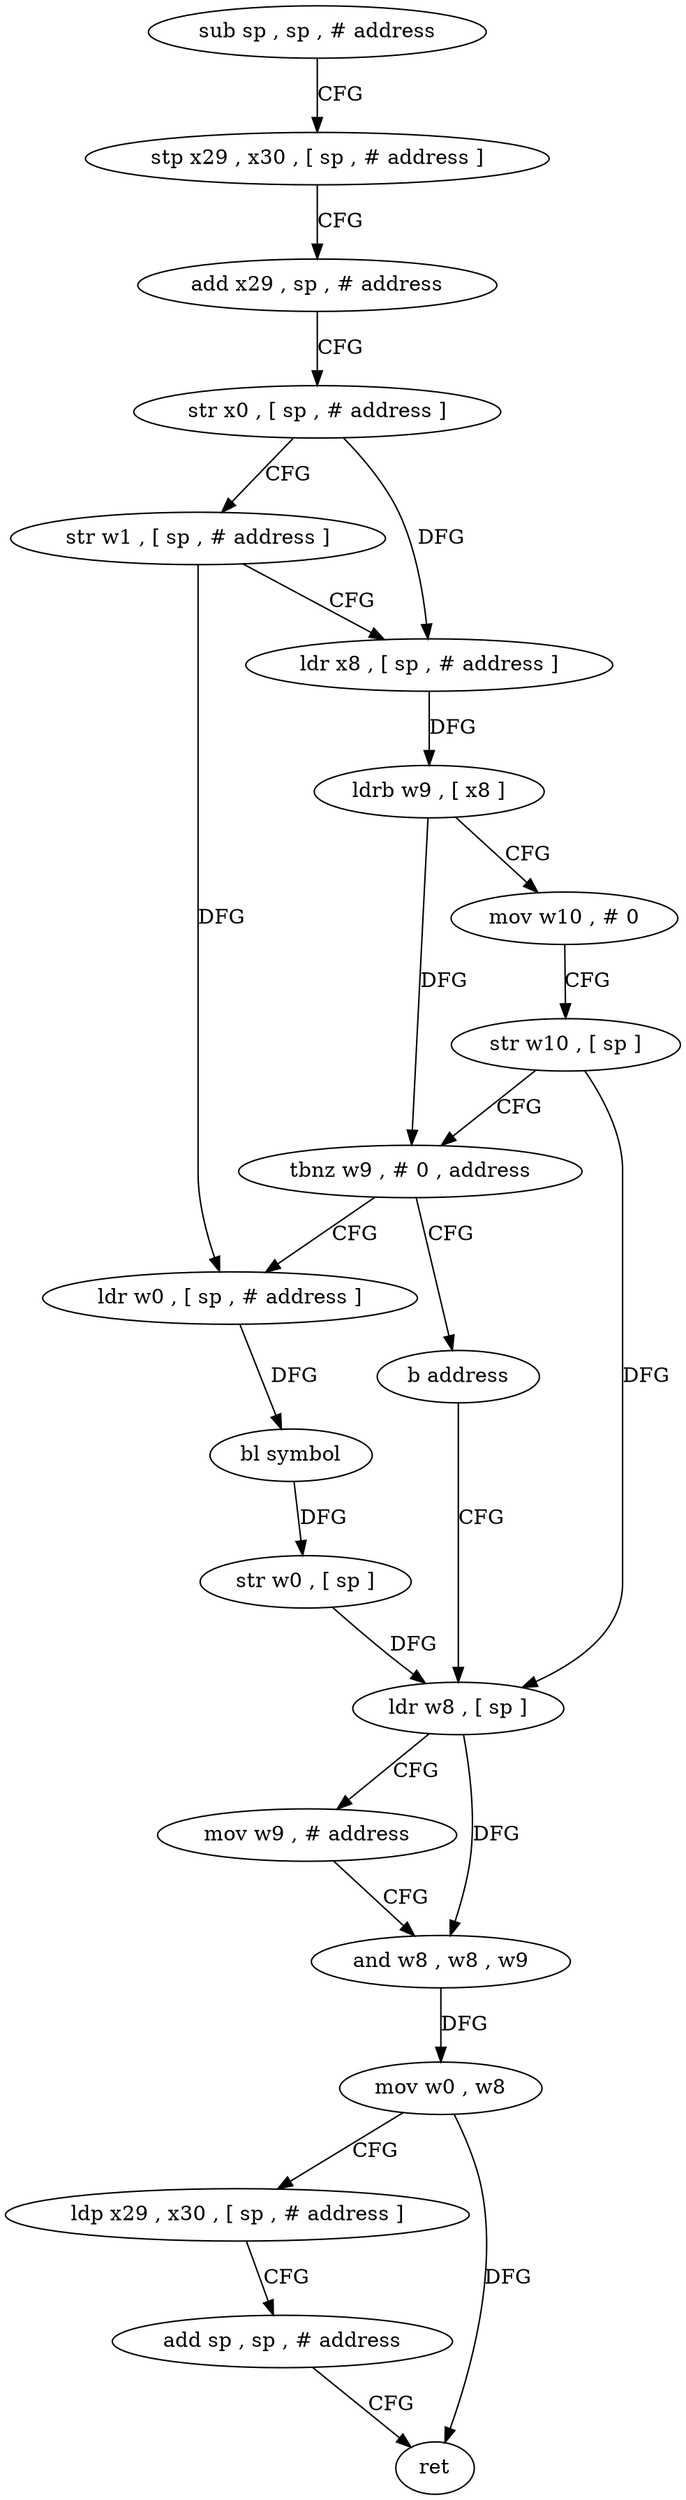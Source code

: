 digraph "func" {
"4214268" [label = "sub sp , sp , # address" ]
"4214272" [label = "stp x29 , x30 , [ sp , # address ]" ]
"4214276" [label = "add x29 , sp , # address" ]
"4214280" [label = "str x0 , [ sp , # address ]" ]
"4214284" [label = "str w1 , [ sp , # address ]" ]
"4214288" [label = "ldr x8 , [ sp , # address ]" ]
"4214292" [label = "ldrb w9 , [ x8 ]" ]
"4214296" [label = "mov w10 , # 0" ]
"4214300" [label = "str w10 , [ sp ]" ]
"4214304" [label = "tbnz w9 , # 0 , address" ]
"4214312" [label = "ldr w0 , [ sp , # address ]" ]
"4214308" [label = "b address" ]
"4214316" [label = "bl symbol" ]
"4214320" [label = "str w0 , [ sp ]" ]
"4214324" [label = "ldr w8 , [ sp ]" ]
"4214328" [label = "mov w9 , # address" ]
"4214332" [label = "and w8 , w8 , w9" ]
"4214336" [label = "mov w0 , w8" ]
"4214340" [label = "ldp x29 , x30 , [ sp , # address ]" ]
"4214344" [label = "add sp , sp , # address" ]
"4214348" [label = "ret" ]
"4214268" -> "4214272" [ label = "CFG" ]
"4214272" -> "4214276" [ label = "CFG" ]
"4214276" -> "4214280" [ label = "CFG" ]
"4214280" -> "4214284" [ label = "CFG" ]
"4214280" -> "4214288" [ label = "DFG" ]
"4214284" -> "4214288" [ label = "CFG" ]
"4214284" -> "4214312" [ label = "DFG" ]
"4214288" -> "4214292" [ label = "DFG" ]
"4214292" -> "4214296" [ label = "CFG" ]
"4214292" -> "4214304" [ label = "DFG" ]
"4214296" -> "4214300" [ label = "CFG" ]
"4214300" -> "4214304" [ label = "CFG" ]
"4214300" -> "4214324" [ label = "DFG" ]
"4214304" -> "4214312" [ label = "CFG" ]
"4214304" -> "4214308" [ label = "CFG" ]
"4214312" -> "4214316" [ label = "DFG" ]
"4214308" -> "4214324" [ label = "CFG" ]
"4214316" -> "4214320" [ label = "DFG" ]
"4214320" -> "4214324" [ label = "DFG" ]
"4214324" -> "4214328" [ label = "CFG" ]
"4214324" -> "4214332" [ label = "DFG" ]
"4214328" -> "4214332" [ label = "CFG" ]
"4214332" -> "4214336" [ label = "DFG" ]
"4214336" -> "4214340" [ label = "CFG" ]
"4214336" -> "4214348" [ label = "DFG" ]
"4214340" -> "4214344" [ label = "CFG" ]
"4214344" -> "4214348" [ label = "CFG" ]
}
